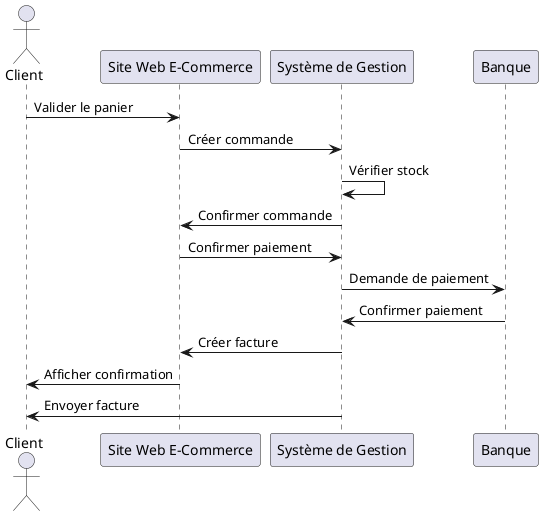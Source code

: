 @startuml
actor Client
participant "Site Web E-Commerce" as ECommerce
participant "Système de Gestion" as Gestion
participant "Banque" as Banque

Client -> ECommerce: Valider le panier
ECommerce -> Gestion: Créer commande
Gestion -> Gestion: Vérifier stock
Gestion -> ECommerce: Confirmer commande
ECommerce -> Gestion: Confirmer paiement
Gestion -> Banque: Demande de paiement
Banque -> Gestion: Confirmer paiement
Gestion -> ECommerce: Créer facture
ECommerce -> Client: Afficher confirmation
Gestion -> Client: Envoyer facture
@enduml
